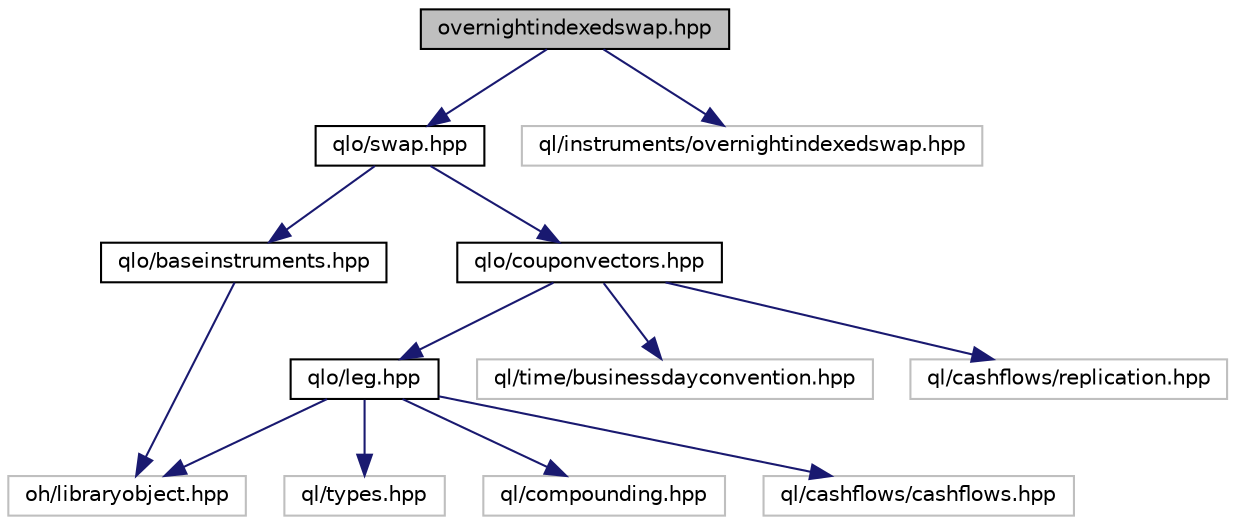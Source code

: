 digraph "overnightindexedswap.hpp"
{
  edge [fontname="Helvetica",fontsize="10",labelfontname="Helvetica",labelfontsize="10"];
  node [fontname="Helvetica",fontsize="10",shape=record];
  Node0 [label="overnightindexedswap.hpp",height=0.2,width=0.4,color="black", fillcolor="grey75", style="filled", fontcolor="black"];
  Node0 -> Node1 [color="midnightblue",fontsize="10",style="solid",fontname="Helvetica"];
  Node1 [label="qlo/swap.hpp",height=0.2,width=0.4,color="black", fillcolor="white", style="filled",URL="$swap_8hpp.html"];
  Node1 -> Node2 [color="midnightblue",fontsize="10",style="solid",fontname="Helvetica"];
  Node2 [label="qlo/baseinstruments.hpp",height=0.2,width=0.4,color="black", fillcolor="white", style="filled",URL="$baseinstruments_8hpp.html"];
  Node2 -> Node3 [color="midnightblue",fontsize="10",style="solid",fontname="Helvetica"];
  Node3 [label="oh/libraryobject.hpp",height=0.2,width=0.4,color="grey75", fillcolor="white", style="filled"];
  Node1 -> Node4 [color="midnightblue",fontsize="10",style="solid",fontname="Helvetica"];
  Node4 [label="qlo/couponvectors.hpp",height=0.2,width=0.4,color="black", fillcolor="white", style="filled",URL="$couponvectors_8hpp.html"];
  Node4 -> Node5 [color="midnightblue",fontsize="10",style="solid",fontname="Helvetica"];
  Node5 [label="qlo/leg.hpp",height=0.2,width=0.4,color="black", fillcolor="white", style="filled",URL="$leg_8hpp.html"];
  Node5 -> Node3 [color="midnightblue",fontsize="10",style="solid",fontname="Helvetica"];
  Node5 -> Node6 [color="midnightblue",fontsize="10",style="solid",fontname="Helvetica"];
  Node6 [label="ql/types.hpp",height=0.2,width=0.4,color="grey75", fillcolor="white", style="filled"];
  Node5 -> Node7 [color="midnightblue",fontsize="10",style="solid",fontname="Helvetica"];
  Node7 [label="ql/compounding.hpp",height=0.2,width=0.4,color="grey75", fillcolor="white", style="filled"];
  Node5 -> Node8 [color="midnightblue",fontsize="10",style="solid",fontname="Helvetica"];
  Node8 [label="ql/cashflows/cashflows.hpp",height=0.2,width=0.4,color="grey75", fillcolor="white", style="filled"];
  Node4 -> Node9 [color="midnightblue",fontsize="10",style="solid",fontname="Helvetica"];
  Node9 [label="ql/time/businessdayconvention.hpp",height=0.2,width=0.4,color="grey75", fillcolor="white", style="filled"];
  Node4 -> Node10 [color="midnightblue",fontsize="10",style="solid",fontname="Helvetica"];
  Node10 [label="ql/cashflows/replication.hpp",height=0.2,width=0.4,color="grey75", fillcolor="white", style="filled"];
  Node0 -> Node11 [color="midnightblue",fontsize="10",style="solid",fontname="Helvetica"];
  Node11 [label="ql/instruments/overnightindexedswap.hpp",height=0.2,width=0.4,color="grey75", fillcolor="white", style="filled"];
}
